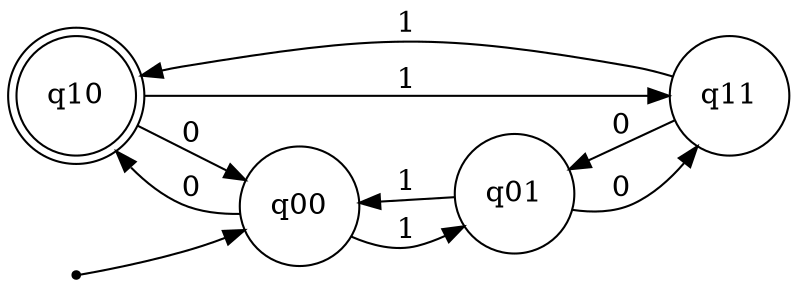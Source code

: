 digraph DFA {
    rankdir=LR;
    size="10,5";

    // Accepting state
    node [shape = doublecircle]; q10;
    node [shape = circle];

    start [shape=point];
    start -> q00;

    // States: qXY where X = 0/1 parity of 0's, Y = 0/1 parity of 1's
    q00 -> q10 [label="0"];
    q00 -> q01 [label="1"];

    q01 -> q11 [label="0"];
    q01 -> q00 [label="1"];

    q10 -> q00 [label="0"];
    q10 -> q11 [label="1"];

    q11 -> q01 [label="0"];
    q11 -> q10 [label="1"];
}
